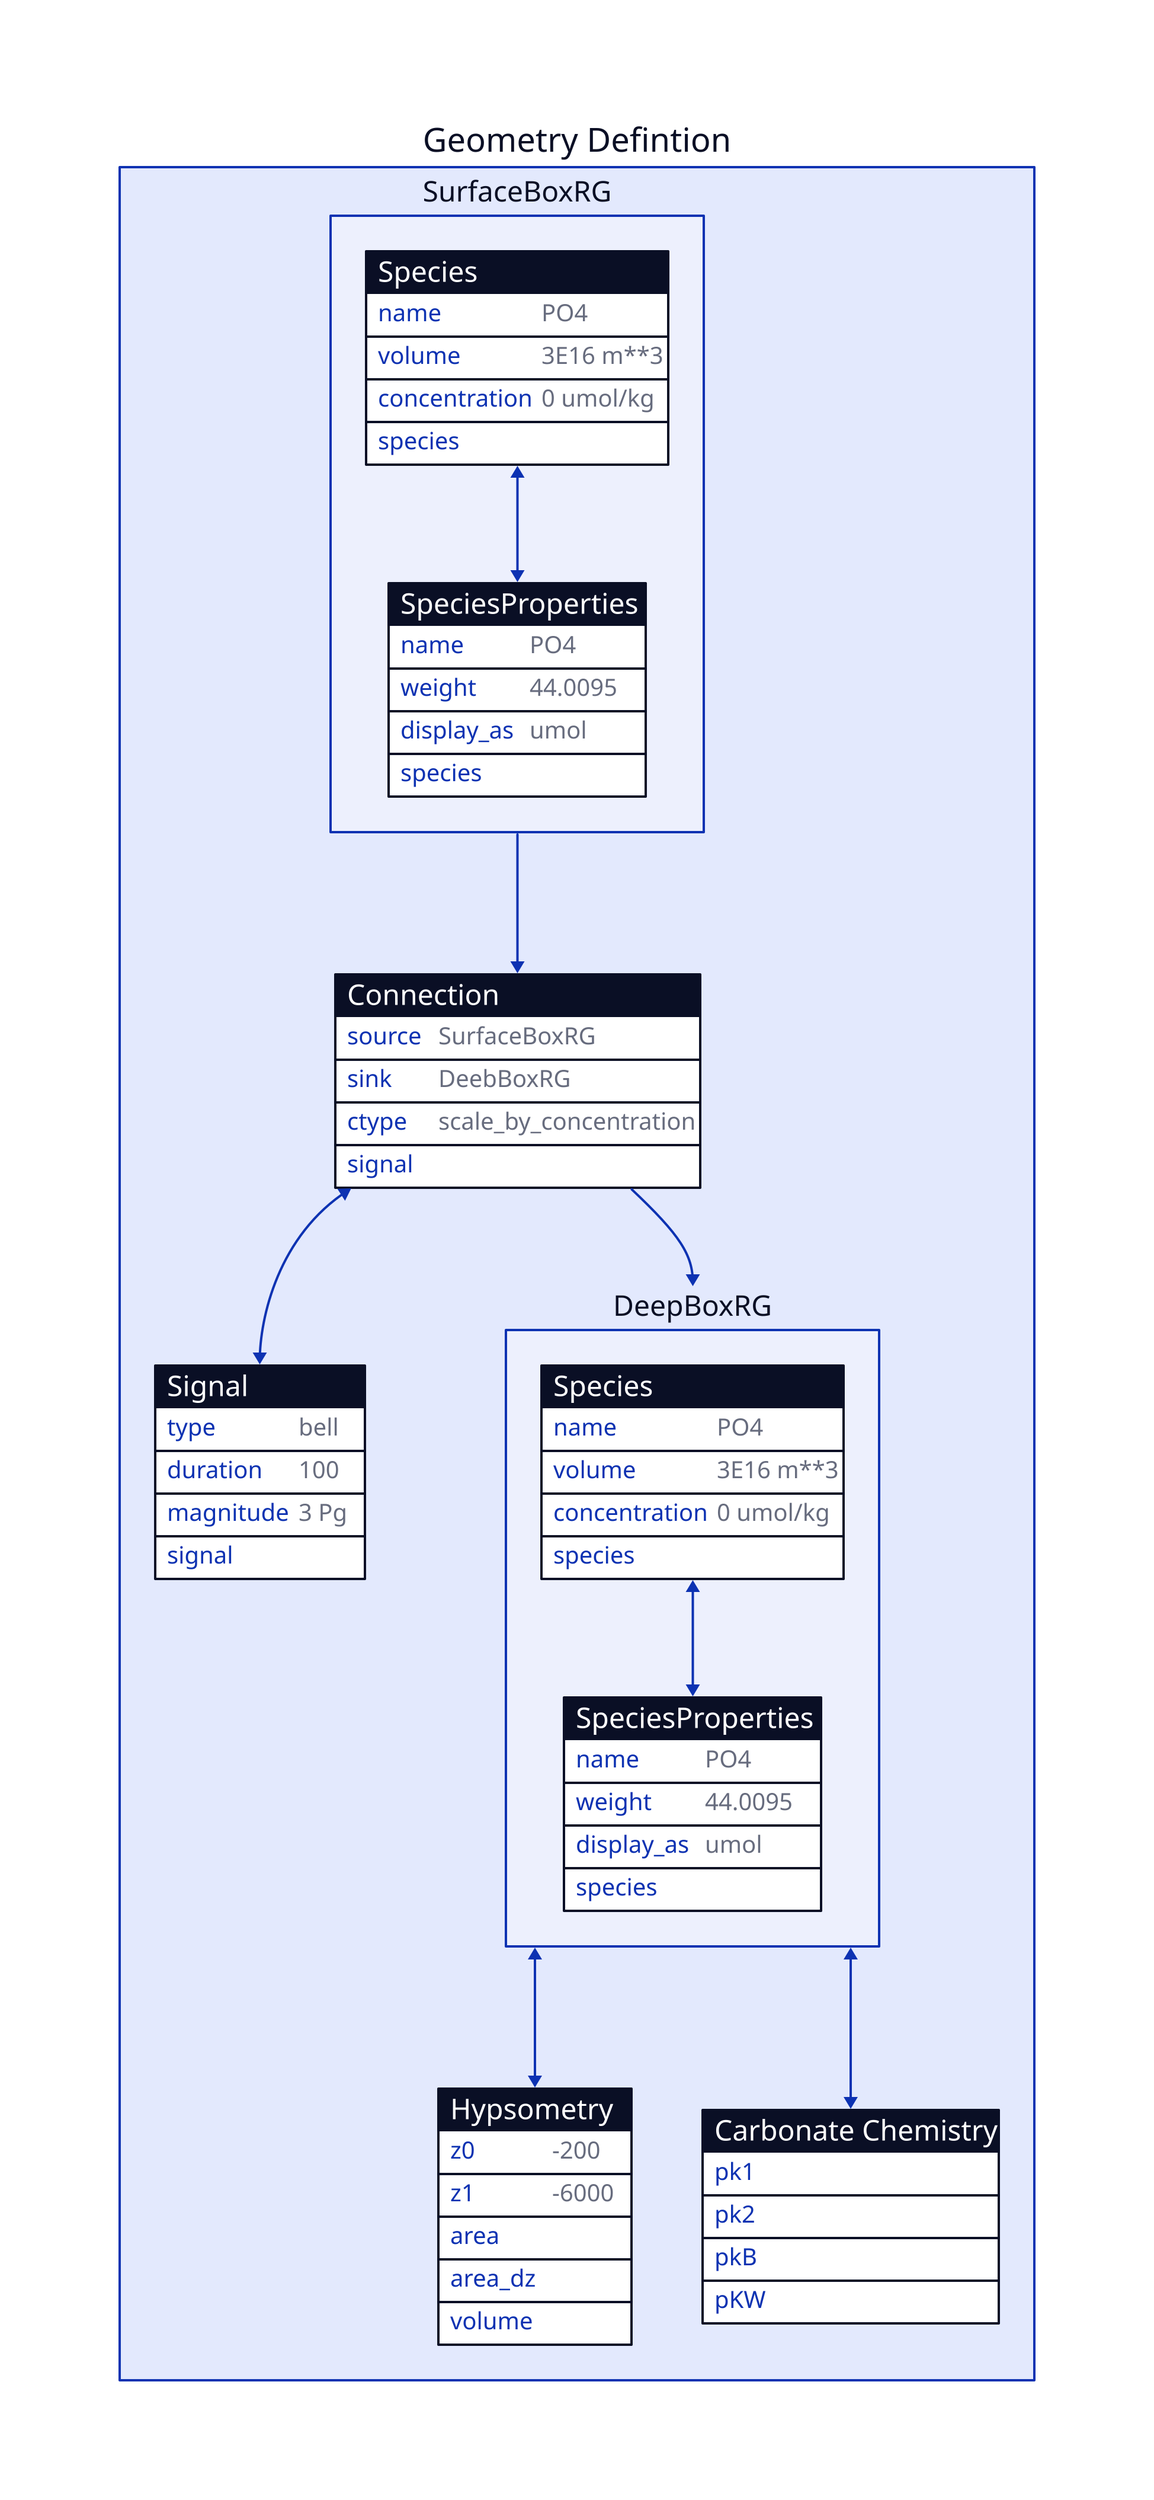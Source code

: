 geometry: Geometry Defintion {
  direction: down
  sb: SurfaceBoxRG {
    rs: Species {
      shape: sql_table
      name: "PO4"
      volume: "3E16 m**3"
      concentration: "0 umol/kg"
    }

    sp: SpeciesProperties {
      shape: sql_table
      name: PO4
      weight: 44.0095
      display_as: umol
    }
  }

  c: Connection {
    shape: sql_table
    source: SurfaceBoxRG
    sink: DeebBoxRG
    ctype: scale_by_concentration
  }

  s: Signal {
    shape: sql_table
    type: bell
    duration: 100
    magnitude: 3 Pg
  }

  db: DeepBoxRG {
    rd: Species {
      shape: sql_table
      name: "PO4"
      volume: "3E16 m**3"
      concentration: "0 umol/kg"
    }
    sp: SpeciesProperties {
      shape: sql_table
      name: PO4
      weight: 44.0095
      display_as: umol
    }
  }

  hypdb: Hypsometry {
    shape: sql_table
    z0: -200
    z1: -6000
    area
    area_dz
    volume
  }
  cs_db: Carbonate Chemistry {
    shape: sql_table

    pk1
    pk2
    pkB
    pKW
  }

  sb -> c
  c -> db

  c.signal <-> s.signal

  sb.rs.species <-> sb.sp.species
  db.rd.species <-> db.sp.species

  db <-> hypdb
  db <-> cs_db
}
